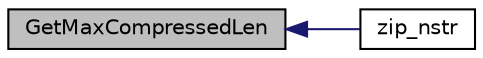 digraph G
{
  edge [fontname="Helvetica",fontsize="10",labelfontname="Helvetica",labelfontsize="10"];
  node [fontname="Helvetica",fontsize="10",shape=record];
  rankdir=LR;
  Node1 [label="GetMaxCompressedLen",height=0.2,width=0.4,color="black", fillcolor="grey75", style="filled" fontcolor="black"];
  Node1 -> Node2 [dir=back,color="midnightblue",fontsize="10",style="solid",fontname="Helvetica"];
  Node2 [label="zip_nstr",height=0.2,width=0.4,color="black", fillcolor="white", style="filled",URL="$n__zlib_8c.html#ae1e033816ab406b33b403c687c2d7dea"];
}

